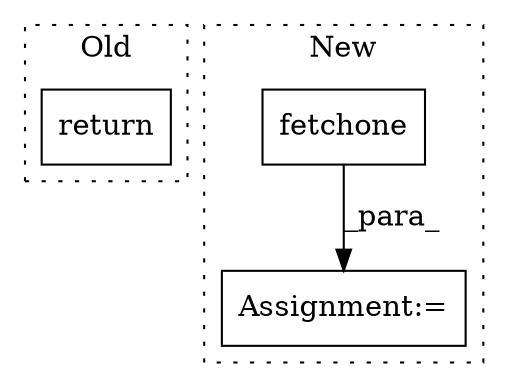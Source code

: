 digraph G {
subgraph cluster0 {
1 [label="return" a="41" s="1078" l="18" shape="box"];
label = "Old";
style="dotted";
}
subgraph cluster1 {
2 [label="fetchone" a="32" s="1237" l="10" shape="box"];
3 [label="Assignment:=" a="7" s="1229" l="1" shape="box"];
label = "New";
style="dotted";
}
2 -> 3 [label="_para_"];
}